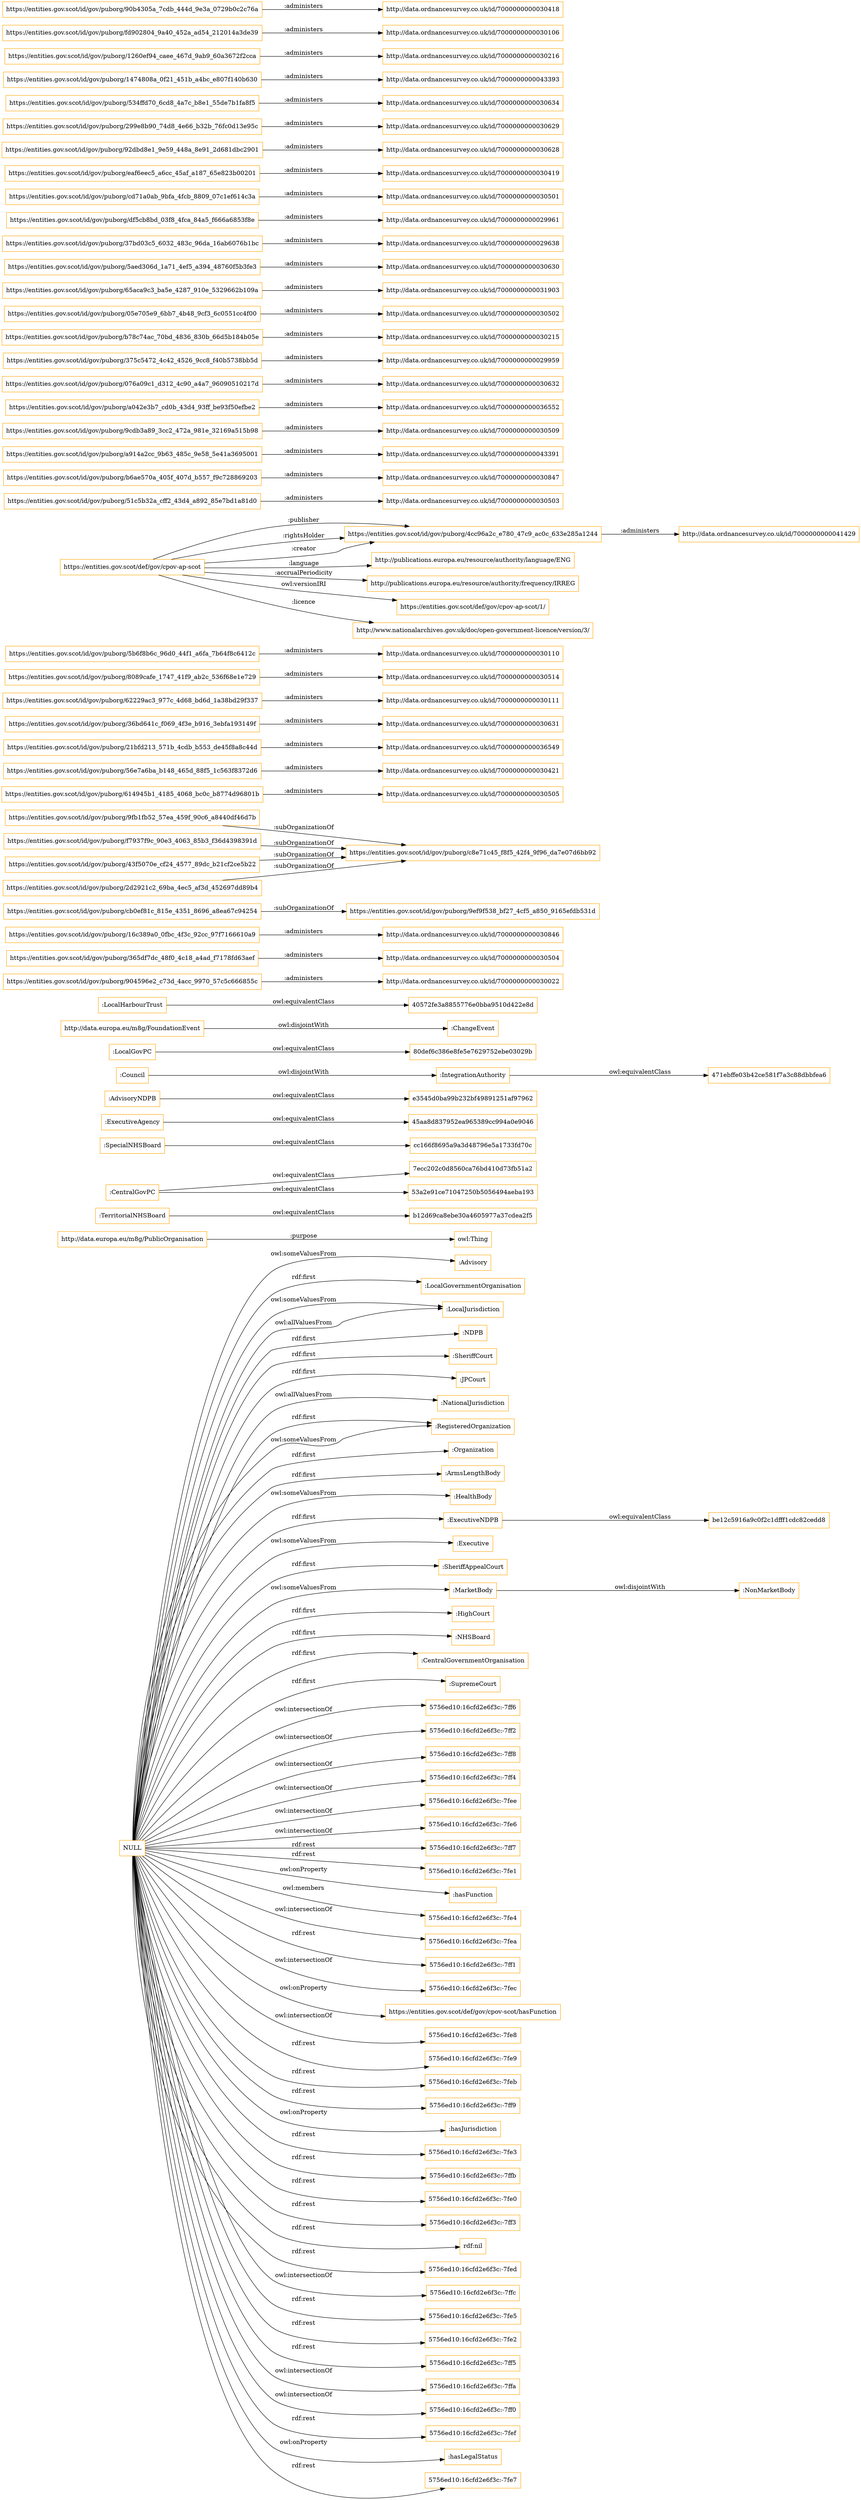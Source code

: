 digraph ar2dtool_diagram { 
rankdir=LR;
size="1501"
node [shape = rectangle, color="orange"]; ":Advisory" "be12c5916a9c0f2c1dfff1cdc82cedd8" "http://data.europa.eu/m8g/PublicOrganisation" ":LocalGovernmentOrganisation" ":TerritorialNHSBoard" "7ecc202c0d8560ca76bd410d73fb51a2" "cc166f8695a9a3d48796e5a1733fd70c" ":LocalJurisdiction" ":ExecutiveAgency" ":NDPB" "e3545d0ba99b232bf49891251af97962" ":CentralGovPC" ":IntegrationAuthority" ":SheriffCourt" ":JPCourt" ":NationalJurisdiction" ":RegisteredOrganization" ":Organization" ":LocalGovPC" ":ArmsLengthBody" ":AdvisoryNDPB" "471ebffe03b42ce581f7a3c88dbbfea6" ":HealthBody" ":NonMarketBody" "53a2e91ce71047250b5056494aeba193" ":ExecutiveNDPB" ":Executive" ":SheriffAppealCourt" ":MarketBody" "http://data.europa.eu/m8g/FoundationEvent" "40572fe3a8855776e0bba9510d422e8d" ":HighCourt" ":Council" "b12d69ca8ebe30a4605977a37cdea2f5" "80def6c386e8fe5e7629752ebe03029b" ":SpecialNHSBoard" ":NHSBoard" ":ChangeEvent" ":LocalHarbourTrust" "45aa8d837952ea965389cc994a0e9046" ":CentralGovernmentOrganisation" ":SupremeCourt" ; /*classes style*/
	"https://entities.gov.scot/id/gov/puborg/904596e2_c73d_4acc_9970_57c5c666855c" -> "http://data.ordnancesurvey.co.uk/id/7000000000030022" [ label = ":administers" ];
	"https://entities.gov.scot/id/gov/puborg/365df7dc_48f0_4c18_a4ad_f7178fd63aef" -> "http://data.ordnancesurvey.co.uk/id/7000000000030504" [ label = ":administers" ];
	"https://entities.gov.scot/id/gov/puborg/16c389a0_0fbc_4f3c_92cc_97f7166610a9" -> "http://data.ordnancesurvey.co.uk/id/7000000000030846" [ label = ":administers" ];
	":Council" -> ":IntegrationAuthority" [ label = "owl:disjointWith" ];
	"https://entities.gov.scot/id/gov/puborg/cb0ef81c_815e_4351_8696_a8ea67c94254" -> "https://entities.gov.scot/id/gov/puborg/9ef9f538_bf27_4cf5_a850_9165efdb531d" [ label = ":subOrganizationOf" ];
	"https://entities.gov.scot/id/gov/puborg/9fb1fb52_57ea_459f_90c6_a8440df46d7b" -> "https://entities.gov.scot/id/gov/puborg/c8e71c45_f8f5_42f4_9f96_da7e07d6bb92" [ label = ":subOrganizationOf" ];
	"https://entities.gov.scot/id/gov/puborg/f7937f9c_90e3_4063_85b3_f36d4398391d" -> "https://entities.gov.scot/id/gov/puborg/c8e71c45_f8f5_42f4_9f96_da7e07d6bb92" [ label = ":subOrganizationOf" ];
	":TerritorialNHSBoard" -> "b12d69ca8ebe30a4605977a37cdea2f5" [ label = "owl:equivalentClass" ];
	"http://data.europa.eu/m8g/FoundationEvent" -> ":ChangeEvent" [ label = "owl:disjointWith" ];
	"https://entities.gov.scot/id/gov/puborg/614945b1_4185_4068_bc0c_b8774d96801b" -> "http://data.ordnancesurvey.co.uk/id/7000000000030505" [ label = ":administers" ];
	":LocalGovPC" -> "80def6c386e8fe5e7629752ebe03029b" [ label = "owl:equivalentClass" ];
	"https://entities.gov.scot/id/gov/puborg/56e7a6ba_b148_465d_88f5_1c563f8372d6" -> "http://data.ordnancesurvey.co.uk/id/7000000000030421" [ label = ":administers" ];
	":ExecutiveAgency" -> "45aa8d837952ea965389cc994a0e9046" [ label = "owl:equivalentClass" ];
	"https://entities.gov.scot/id/gov/puborg/21bfd213_571b_4cdb_b553_de45f8a8c44d" -> "http://data.ordnancesurvey.co.uk/id/7000000000036549" [ label = ":administers" ];
	"https://entities.gov.scot/id/gov/puborg/36bd641c_f069_4f3e_b916_3ebfa193149f" -> "http://data.ordnancesurvey.co.uk/id/7000000000030631" [ label = ":administers" ];
	"https://entities.gov.scot/id/gov/puborg/43f5070e_cf24_4577_89dc_b21cf2ce5b22" -> "https://entities.gov.scot/id/gov/puborg/c8e71c45_f8f5_42f4_9f96_da7e07d6bb92" [ label = ":subOrganizationOf" ];
	"https://entities.gov.scot/id/gov/puborg/62229ac3_977c_4d68_bd6d_1a38bd29f337" -> "http://data.ordnancesurvey.co.uk/id/7000000000030111" [ label = ":administers" ];
	"https://entities.gov.scot/id/gov/puborg/8089cafe_1747_41f9_ab2c_536f68e1e729" -> "http://data.ordnancesurvey.co.uk/id/7000000000030514" [ label = ":administers" ];
	"https://entities.gov.scot/id/gov/puborg/5b6f8b6c_96d0_44f1_a6fa_7b64f8c6412c" -> "http://data.ordnancesurvey.co.uk/id/7000000000030110" [ label = ":administers" ];
	":IntegrationAuthority" -> "471ebffe03b42ce581f7a3c88dbbfea6" [ label = "owl:equivalentClass" ];
	"https://entities.gov.scot/id/gov/puborg/4cc96a2c_e780_47c9_ac0c_633e285a1244" -> "http://data.ordnancesurvey.co.uk/id/7000000000041429" [ label = ":administers" ];
	"https://entities.gov.scot/id/gov/puborg/51c5b32a_cff2_43d4_a892_85e7bd1a81d0" -> "http://data.ordnancesurvey.co.uk/id/7000000000030503" [ label = ":administers" ];
	"https://entities.gov.scot/id/gov/puborg/2d2921c2_69ba_4ec5_af3d_452697dd89b4" -> "https://entities.gov.scot/id/gov/puborg/c8e71c45_f8f5_42f4_9f96_da7e07d6bb92" [ label = ":subOrganizationOf" ];
	"https://entities.gov.scot/id/gov/puborg/b6ae570a_405f_407d_b557_f9c728869203" -> "http://data.ordnancesurvey.co.uk/id/7000000000030847" [ label = ":administers" ];
	"NULL" -> "5756ed10:16cfd2e6f3c:-7ff6" [ label = "owl:intersectionOf" ];
	"NULL" -> "5756ed10:16cfd2e6f3c:-7ff2" [ label = "owl:intersectionOf" ];
	"NULL" -> "5756ed10:16cfd2e6f3c:-7ff8" [ label = "owl:intersectionOf" ];
	"NULL" -> "5756ed10:16cfd2e6f3c:-7ff4" [ label = "owl:intersectionOf" ];
	"NULL" -> "5756ed10:16cfd2e6f3c:-7fee" [ label = "owl:intersectionOf" ];
	"NULL" -> ":LocalGovernmentOrganisation" [ label = "rdf:first" ];
	"NULL" -> "5756ed10:16cfd2e6f3c:-7fe6" [ label = "owl:intersectionOf" ];
	"NULL" -> "5756ed10:16cfd2e6f3c:-7ff7" [ label = "rdf:rest" ];
	"NULL" -> ":NHSBoard" [ label = "rdf:first" ];
	"NULL" -> "5756ed10:16cfd2e6f3c:-7fe1" [ label = "rdf:rest" ];
	"NULL" -> ":hasFunction" [ label = "owl:onProperty" ];
	"NULL" -> ":Executive" [ label = "owl:someValuesFrom" ];
	"NULL" -> ":JPCourt" [ label = "rdf:first" ];
	"NULL" -> "5756ed10:16cfd2e6f3c:-7fe4" [ label = "owl:members" ];
	"NULL" -> "5756ed10:16cfd2e6f3c:-7fea" [ label = "owl:intersectionOf" ];
	"NULL" -> "5756ed10:16cfd2e6f3c:-7ff1" [ label = "rdf:rest" ];
	"NULL" -> "5756ed10:16cfd2e6f3c:-7fec" [ label = "owl:intersectionOf" ];
	"NULL" -> ":LocalJurisdiction" [ label = "owl:someValuesFrom" ];
	"NULL" -> "https://entities.gov.scot/def/gov/cpov-scot/hasFunction" [ label = "owl:onProperty" ];
	"NULL" -> "5756ed10:16cfd2e6f3c:-7fe8" [ label = "owl:intersectionOf" ];
	"NULL" -> ":MarketBody" [ label = "owl:someValuesFrom" ];
	"NULL" -> ":RegisteredOrganization" [ label = "rdf:first" ];
	"NULL" -> "5756ed10:16cfd2e6f3c:-7fe9" [ label = "rdf:rest" ];
	"NULL" -> ":SheriffCourt" [ label = "rdf:first" ];
	"NULL" -> "5756ed10:16cfd2e6f3c:-7feb" [ label = "rdf:rest" ];
	"NULL" -> ":SheriffAppealCourt" [ label = "rdf:first" ];
	"NULL" -> ":SupremeCourt" [ label = "rdf:first" ];
	"NULL" -> "5756ed10:16cfd2e6f3c:-7ff9" [ label = "rdf:rest" ];
	"NULL" -> ":hasJurisdiction" [ label = "owl:onProperty" ];
	"NULL" -> ":NDPB" [ label = "rdf:first" ];
	"NULL" -> "5756ed10:16cfd2e6f3c:-7fe3" [ label = "rdf:rest" ];
	"NULL" -> "5756ed10:16cfd2e6f3c:-7ffb" [ label = "rdf:rest" ];
	"NULL" -> "5756ed10:16cfd2e6f3c:-7fe0" [ label = "rdf:rest" ];
	"NULL" -> "5756ed10:16cfd2e6f3c:-7ff3" [ label = "rdf:rest" ];
	"NULL" -> "rdf:nil" [ label = "rdf:rest" ];
	"NULL" -> ":HealthBody" [ label = "owl:someValuesFrom" ];
	"NULL" -> ":ArmsLengthBody" [ label = "rdf:first" ];
	"NULL" -> "5756ed10:16cfd2e6f3c:-7fed" [ label = "rdf:rest" ];
	"NULL" -> "5756ed10:16cfd2e6f3c:-7ffc" [ label = "owl:intersectionOf" ];
	"NULL" -> ":Advisory" [ label = "owl:someValuesFrom" ];
	"NULL" -> ":LocalJurisdiction" [ label = "owl:allValuesFrom" ];
	"NULL" -> "5756ed10:16cfd2e6f3c:-7fe5" [ label = "rdf:rest" ];
	"NULL" -> ":NationalJurisdiction" [ label = "owl:allValuesFrom" ];
	"NULL" -> ":RegisteredOrganization" [ label = "owl:someValuesFrom" ];
	"NULL" -> "5756ed10:16cfd2e6f3c:-7fe2" [ label = "rdf:rest" ];
	"NULL" -> "5756ed10:16cfd2e6f3c:-7ff5" [ label = "rdf:rest" ];
	"NULL" -> "5756ed10:16cfd2e6f3c:-7ffa" [ label = "owl:intersectionOf" ];
	"NULL" -> "5756ed10:16cfd2e6f3c:-7ff0" [ label = "owl:intersectionOf" ];
	"NULL" -> ":HighCourt" [ label = "rdf:first" ];
	"NULL" -> ":CentralGovernmentOrganisation" [ label = "rdf:first" ];
	"NULL" -> "5756ed10:16cfd2e6f3c:-7fef" [ label = "rdf:rest" ];
	"NULL" -> ":hasLegalStatus" [ label = "owl:onProperty" ];
	"NULL" -> ":Organization" [ label = "rdf:first" ];
	"NULL" -> ":ExecutiveNDPB" [ label = "rdf:first" ];
	"NULL" -> "5756ed10:16cfd2e6f3c:-7fe7" [ label = "rdf:rest" ];
	"https://entities.gov.scot/id/gov/puborg/a914a2cc_9b63_485c_9e58_5e41a3695001" -> "http://data.ordnancesurvey.co.uk/id/7000000000043391" [ label = ":administers" ];
	"https://entities.gov.scot/id/gov/puborg/9cdb3a89_3cc2_472a_981e_32169a515b98" -> "http://data.ordnancesurvey.co.uk/id/7000000000030509" [ label = ":administers" ];
	"https://entities.gov.scot/id/gov/puborg/a042e3b7_cd0b_43d4_93ff_be93f50efbe2" -> "http://data.ordnancesurvey.co.uk/id/7000000000036552" [ label = ":administers" ];
	"https://entities.gov.scot/id/gov/puborg/076a09c1_d312_4c90_a4a7_96090510217d" -> "http://data.ordnancesurvey.co.uk/id/7000000000030632" [ label = ":administers" ];
	"https://entities.gov.scot/def/gov/cpov-ap-scot" -> "https://entities.gov.scot/id/gov/puborg/4cc96a2c_e780_47c9_ac0c_633e285a1244" [ label = ":publisher" ];
	"https://entities.gov.scot/def/gov/cpov-ap-scot" -> "http://publications.europa.eu/resource/authority/language/ENG" [ label = ":language" ];
	"https://entities.gov.scot/def/gov/cpov-ap-scot" -> "http://publications.europa.eu/resource/authority/frequency/IRREG" [ label = ":accrualPeriodicity" ];
	"https://entities.gov.scot/def/gov/cpov-ap-scot" -> "https://entities.gov.scot/id/gov/puborg/4cc96a2c_e780_47c9_ac0c_633e285a1244" [ label = ":rightsHolder" ];
	"https://entities.gov.scot/def/gov/cpov-ap-scot" -> "https://entities.gov.scot/def/gov/cpov-ap-scot/1/" [ label = "owl:versionIRI" ];
	"https://entities.gov.scot/def/gov/cpov-ap-scot" -> "https://entities.gov.scot/id/gov/puborg/4cc96a2c_e780_47c9_ac0c_633e285a1244" [ label = ":creator" ];
	"https://entities.gov.scot/def/gov/cpov-ap-scot" -> "http://www.nationalarchives.gov.uk/doc/open-government-licence/version/3/" [ label = ":licence" ];
	"https://entities.gov.scot/id/gov/puborg/375c5472_4c42_4526_9cc8_f40b5738bb5d" -> "http://data.ordnancesurvey.co.uk/id/7000000000029959" [ label = ":administers" ];
	"https://entities.gov.scot/id/gov/puborg/b78c74ac_70bd_4836_830b_66d5b184b05e" -> "http://data.ordnancesurvey.co.uk/id/7000000000030215" [ label = ":administers" ];
	"https://entities.gov.scot/id/gov/puborg/05e705e9_6bb7_4b48_9cf3_6c0551cc4f00" -> "http://data.ordnancesurvey.co.uk/id/7000000000030502" [ label = ":administers" ];
	"https://entities.gov.scot/id/gov/puborg/65aca9c3_ba5e_4287_910e_5329662b109a" -> "http://data.ordnancesurvey.co.uk/id/7000000000031903" [ label = ":administers" ];
	"https://entities.gov.scot/id/gov/puborg/5aed306d_1a71_4ef5_a394_48760f5b3fe3" -> "http://data.ordnancesurvey.co.uk/id/7000000000030630" [ label = ":administers" ];
	":ExecutiveNDPB" -> "be12c5916a9c0f2c1dfff1cdc82cedd8" [ label = "owl:equivalentClass" ];
	"https://entities.gov.scot/id/gov/puborg/37bd03c5_6032_483c_96da_16ab6076b1bc" -> "http://data.ordnancesurvey.co.uk/id/7000000000029638" [ label = ":administers" ];
	"https://entities.gov.scot/id/gov/puborg/df5cb8bd_03f8_4fca_84a5_f666a6853f8e" -> "http://data.ordnancesurvey.co.uk/id/7000000000029961" [ label = ":administers" ];
	"https://entities.gov.scot/id/gov/puborg/cd71a0ab_9bfa_4fcb_8809_07c1ef614c3a" -> "http://data.ordnancesurvey.co.uk/id/7000000000030501" [ label = ":administers" ];
	":SpecialNHSBoard" -> "cc166f8695a9a3d48796e5a1733fd70c" [ label = "owl:equivalentClass" ];
	":CentralGovPC" -> "7ecc202c0d8560ca76bd410d73fb51a2" [ label = "owl:equivalentClass" ];
	":CentralGovPC" -> "53a2e91ce71047250b5056494aeba193" [ label = "owl:equivalentClass" ];
	"https://entities.gov.scot/id/gov/puborg/eaf6eec5_a6cc_45af_a187_65e823b00201" -> "http://data.ordnancesurvey.co.uk/id/7000000000030419" [ label = ":administers" ];
	"https://entities.gov.scot/id/gov/puborg/92dbd8e1_9e59_448a_8e91_2d681dbc2901" -> "http://data.ordnancesurvey.co.uk/id/7000000000030628" [ label = ":administers" ];
	"https://entities.gov.scot/id/gov/puborg/299e8b90_74d8_4e66_b32b_76fc0d13e95c" -> "http://data.ordnancesurvey.co.uk/id/7000000000030629" [ label = ":administers" ];
	"https://entities.gov.scot/id/gov/puborg/534ffd70_6cd8_4a7c_b8e1_55de7b1fa8f5" -> "http://data.ordnancesurvey.co.uk/id/7000000000030634" [ label = ":administers" ];
	"https://entities.gov.scot/id/gov/puborg/1474808a_0f21_451b_a4bc_e807f140b630" -> "http://data.ordnancesurvey.co.uk/id/7000000000043393" [ label = ":administers" ];
	":MarketBody" -> ":NonMarketBody" [ label = "owl:disjointWith" ];
	"https://entities.gov.scot/id/gov/puborg/1260ef94_caee_467d_9ab9_60a3672f2cca" -> "http://data.ordnancesurvey.co.uk/id/7000000000030216" [ label = ":administers" ];
	":AdvisoryNDPB" -> "e3545d0ba99b232bf49891251af97962" [ label = "owl:equivalentClass" ];
	":LocalHarbourTrust" -> "40572fe3a8855776e0bba9510d422e8d" [ label = "owl:equivalentClass" ];
	"https://entities.gov.scot/id/gov/puborg/fd902804_9a40_452a_ad54_212014a3de39" -> "http://data.ordnancesurvey.co.uk/id/7000000000030106" [ label = ":administers" ];
	"https://entities.gov.scot/id/gov/puborg/90b4305a_7cdb_444d_9e3a_0729b0c2c76a" -> "http://data.ordnancesurvey.co.uk/id/7000000000030418" [ label = ":administers" ];
	"http://data.europa.eu/m8g/PublicOrganisation" -> "owl:Thing" [ label = ":purpose" ];

}
